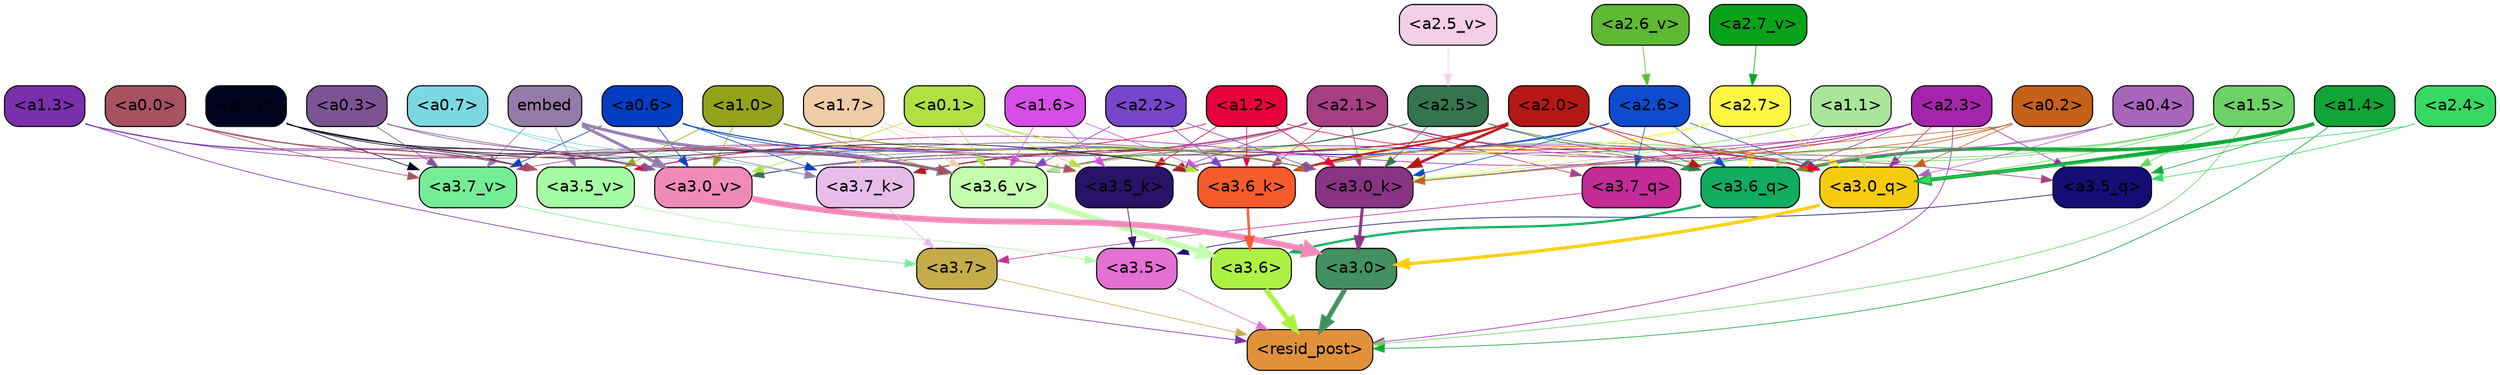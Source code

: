 strict digraph "" {
	graph [bgcolor=transparent,
		layout=dot,
		overlap=false,
		splines=true
	];
	"<a3.7>"	[color=black,
		fillcolor="#c4ac48",
		fontname=Helvetica,
		shape=box,
		style="filled, rounded"];
	"<resid_post>"	[color=black,
		fillcolor="#e1913a",
		fontname=Helvetica,
		shape=box,
		style="filled, rounded"];
	"<a3.7>" -> "<resid_post>"	[color="#c4ac48",
		penwidth=0.6239100098609924];
	"<a3.6>"	[color=black,
		fillcolor="#aef145",
		fontname=Helvetica,
		shape=box,
		style="filled, rounded"];
	"<a3.6>" -> "<resid_post>"	[color="#aef145",
		penwidth=4.569062113761902];
	"<a3.5>"	[color=black,
		fillcolor="#e370d2",
		fontname=Helvetica,
		shape=box,
		style="filled, rounded"];
	"<a3.5>" -> "<resid_post>"	[color="#e370d2",
		penwidth=0.6];
	"<a3.0>"	[color=black,
		fillcolor="#439060",
		fontname=Helvetica,
		shape=box,
		style="filled, rounded"];
	"<a3.0>" -> "<resid_post>"	[color="#439060",
		penwidth=4.283544182777405];
	"<a2.3>"	[color=black,
		fillcolor="#a424ab",
		fontname=Helvetica,
		shape=box,
		style="filled, rounded"];
	"<a2.3>" -> "<resid_post>"	[color="#a424ab",
		penwidth=0.6];
	"<a3.7_q>"	[color=black,
		fillcolor="#c42b96",
		fontname=Helvetica,
		shape=box,
		style="filled, rounded"];
	"<a2.3>" -> "<a3.7_q>"	[color="#a424ab",
		penwidth=0.6];
	"<a3.6_q>"	[color=black,
		fillcolor="#10ac60",
		fontname=Helvetica,
		shape=box,
		style="filled, rounded"];
	"<a2.3>" -> "<a3.6_q>"	[color="#a424ab",
		penwidth=0.6];
	"<a3.5_q>"	[color=black,
		fillcolor="#140e74",
		fontname=Helvetica,
		shape=box,
		style="filled, rounded"];
	"<a2.3>" -> "<a3.5_q>"	[color="#a424ab",
		penwidth=0.6];
	"<a3.0_q>"	[color=black,
		fillcolor="#f5cc0d",
		fontname=Helvetica,
		shape=box,
		style="filled, rounded"];
	"<a2.3>" -> "<a3.0_q>"	[color="#a424ab",
		penwidth=0.6];
	"<a3.0_k>"	[color=black,
		fillcolor="#893383",
		fontname=Helvetica,
		shape=box,
		style="filled, rounded"];
	"<a2.3>" -> "<a3.0_k>"	[color="#a424ab",
		penwidth=0.6];
	"<a3.6_v>"	[color=black,
		fillcolor="#c4fdae",
		fontname=Helvetica,
		shape=box,
		style="filled, rounded"];
	"<a2.3>" -> "<a3.6_v>"	[color="#a424ab",
		penwidth=0.6];
	"<a3.5_v>"	[color=black,
		fillcolor="#a5fca2",
		fontname=Helvetica,
		shape=box,
		style="filled, rounded"];
	"<a2.3>" -> "<a3.5_v>"	[color="#a424ab",
		penwidth=0.6];
	"<a3.0_v>"	[color=black,
		fillcolor="#f18ab9",
		fontname=Helvetica,
		shape=box,
		style="filled, rounded"];
	"<a2.3>" -> "<a3.0_v>"	[color="#a424ab",
		penwidth=0.6];
	"<a1.5>"	[color=black,
		fillcolor="#6cd266",
		fontname=Helvetica,
		shape=box,
		style="filled, rounded"];
	"<a1.5>" -> "<resid_post>"	[color="#6cd266",
		penwidth=0.6];
	"<a1.5>" -> "<a3.6_q>"	[color="#6cd266",
		penwidth=0.6];
	"<a1.5>" -> "<a3.5_q>"	[color="#6cd266",
		penwidth=0.6];
	"<a1.5>" -> "<a3.0_q>"	[color="#6cd266",
		penwidth=0.6];
	"<a3.6_k>"	[color=black,
		fillcolor="#f75a2d",
		fontname=Helvetica,
		shape=box,
		style="filled, rounded"];
	"<a1.5>" -> "<a3.6_k>"	[color="#6cd266",
		penwidth=0.6];
	"<a1.5>" -> "<a3.0_k>"	[color="#6cd266",
		penwidth=0.6];
	"<a1.4>"	[color=black,
		fillcolor="#10a536",
		fontname=Helvetica,
		shape=box,
		style="filled, rounded"];
	"<a1.4>" -> "<resid_post>"	[color="#10a536",
		penwidth=0.6];
	"<a1.4>" -> "<a3.7_q>"	[color="#10a536",
		penwidth=0.6];
	"<a1.4>" -> "<a3.6_q>"	[color="#10a536",
		penwidth=2.7536282539367676];
	"<a1.4>" -> "<a3.5_q>"	[color="#10a536",
		penwidth=0.6];
	"<a1.4>" -> "<a3.0_q>"	[color="#10a536",
		penwidth=3.3369133472442627];
	"<a1.3>"	[color=black,
		fillcolor="#7a2fac",
		fontname=Helvetica,
		shape=box,
		style="filled, rounded"];
	"<a1.3>" -> "<resid_post>"	[color="#7a2fac",
		penwidth=0.6];
	"<a1.3>" -> "<a3.6_v>"	[color="#7a2fac",
		penwidth=0.6];
	"<a1.3>" -> "<a3.5_v>"	[color="#7a2fac",
		penwidth=0.6];
	"<a1.3>" -> "<a3.0_v>"	[color="#7a2fac",
		penwidth=0.6];
	"<a3.7_q>" -> "<a3.7>"	[color="#c42b96",
		penwidth=0.6];
	"<a3.6_q>" -> "<a3.6>"	[color="#10ac60",
		penwidth=2.0344843566417694];
	"<a3.5_q>" -> "<a3.5>"	[color="#140e74",
		penwidth=0.6];
	"<a3.0_q>" -> "<a3.0>"	[color="#f5cc0d",
		penwidth=2.863015294075012];
	"<a3.7_k>"	[color=black,
		fillcolor="#e7bce9",
		fontname=Helvetica,
		shape=box,
		style="filled, rounded"];
	"<a3.7_k>" -> "<a3.7>"	[color="#e7bce9",
		penwidth=0.6];
	"<a3.6_k>" -> "<a3.6>"	[color="#f75a2d",
		penwidth=2.1770318150520325];
	"<a3.5_k>"	[color=black,
		fillcolor="#281368",
		fontname=Helvetica,
		shape=box,
		style="filled, rounded"];
	"<a3.5_k>" -> "<a3.5>"	[color="#281368",
		penwidth=0.6];
	"<a3.0_k>" -> "<a3.0>"	[color="#893383",
		penwidth=2.6323853135108948];
	"<a3.7_v>"	[color=black,
		fillcolor="#75ed96",
		fontname=Helvetica,
		shape=box,
		style="filled, rounded"];
	"<a3.7_v>" -> "<a3.7>"	[color="#75ed96",
		penwidth=0.6];
	"<a3.6_v>" -> "<a3.6>"	[color="#c4fdae",
		penwidth=4.972373723983765];
	"<a3.5_v>" -> "<a3.5>"	[color="#a5fca2",
		penwidth=0.6];
	"<a3.0_v>" -> "<a3.0>"	[color="#f18ab9",
		penwidth=5.1638524532318115];
	"<a2.6>"	[color=black,
		fillcolor="#0e4bce",
		fontname=Helvetica,
		shape=box,
		style="filled, rounded"];
	"<a2.6>" -> "<a3.7_q>"	[color="#0e4bce",
		penwidth=0.6];
	"<a2.6>" -> "<a3.6_q>"	[color="#0e4bce",
		penwidth=0.6];
	"<a2.6>" -> "<a3.0_q>"	[color="#0e4bce",
		penwidth=0.6];
	"<a2.6>" -> "<a3.7_k>"	[color="#0e4bce",
		penwidth=0.6];
	"<a2.6>" -> "<a3.6_k>"	[color="#0e4bce",
		penwidth=0.6];
	"<a2.6>" -> "<a3.5_k>"	[color="#0e4bce",
		penwidth=0.6];
	"<a2.6>" -> "<a3.0_k>"	[color="#0e4bce",
		penwidth=0.6];
	"<a2.1>"	[color=black,
		fillcolor="#a63f83",
		fontname=Helvetica,
		shape=box,
		style="filled, rounded"];
	"<a2.1>" -> "<a3.7_q>"	[color="#a63f83",
		penwidth=0.6];
	"<a2.1>" -> "<a3.6_q>"	[color="#a63f83",
		penwidth=0.6];
	"<a2.1>" -> "<a3.5_q>"	[color="#a63f83",
		penwidth=0.6];
	"<a2.1>" -> "<a3.0_q>"	[color="#a63f83",
		penwidth=0.6];
	"<a2.1>" -> "<a3.7_k>"	[color="#a63f83",
		penwidth=0.6];
	"<a2.1>" -> "<a3.6_k>"	[color="#a63f83",
		penwidth=0.6];
	"<a2.1>" -> "<a3.5_k>"	[color="#a63f83",
		penwidth=0.6];
	"<a2.1>" -> "<a3.0_k>"	[color="#a63f83",
		penwidth=0.6];
	"<a2.1>" -> "<a3.7_v>"	[color="#a63f83",
		penwidth=0.6];
	"<a2.1>" -> "<a3.6_v>"	[color="#a63f83",
		penwidth=0.6];
	"<a2.1>" -> "<a3.0_v>"	[color="#a63f83",
		penwidth=0.6];
	"<a2.7>"	[color=black,
		fillcolor="#fdf643",
		fontname=Helvetica,
		shape=box,
		style="filled, rounded"];
	"<a2.7>" -> "<a3.6_q>"	[color="#fdf643",
		penwidth=0.6];
	"<a2.7>" -> "<a3.0_q>"	[color="#fdf643",
		penwidth=0.6];
	"<a2.7>" -> "<a3.6_k>"	[color="#fdf643",
		penwidth=0.6];
	"<a2.7>" -> "<a3.0_k>"	[color="#fdf643",
		penwidth=0.6];
	"<a2.7>" -> "<a3.6_v>"	[color="#fdf643",
		penwidth=0.6];
	"<a2.5>"	[color=black,
		fillcolor="#34744e",
		fontname=Helvetica,
		shape=box,
		style="filled, rounded"];
	"<a2.5>" -> "<a3.6_q>"	[color="#34744e",
		penwidth=0.6];
	"<a2.5>" -> "<a3.0_q>"	[color="#34744e",
		penwidth=0.6];
	"<a2.5>" -> "<a3.0_k>"	[color="#34744e",
		penwidth=0.6];
	"<a2.5>" -> "<a3.6_v>"	[color="#34744e",
		penwidth=0.6];
	"<a2.5>" -> "<a3.0_v>"	[color="#34744e",
		penwidth=0.6];
	"<a2.0>"	[color=black,
		fillcolor="#b51814",
		fontname=Helvetica,
		shape=box,
		style="filled, rounded"];
	"<a2.0>" -> "<a3.6_q>"	[color="#b51814",
		penwidth=0.6];
	"<a2.0>" -> "<a3.0_q>"	[color="#b51814",
		penwidth=0.6];
	"<a2.0>" -> "<a3.7_k>"	[color="#b51814",
		penwidth=0.6];
	"<a2.0>" -> "<a3.6_k>"	[color="#b51814",
		penwidth=1.7047871947288513];
	"<a2.0>" -> "<a3.5_k>"	[color="#b51814",
		penwidth=0.6];
	"<a2.0>" -> "<a3.0_k>"	[color="#b51814",
		penwidth=2.239806979894638];
	"<a1.1>"	[color=black,
		fillcolor="#aae59b",
		fontname=Helvetica,
		shape=box,
		style="filled, rounded"];
	"<a1.1>" -> "<a3.6_q>"	[color="#aae59b",
		penwidth=0.6];
	"<a1.1>" -> "<a3.0_q>"	[color="#aae59b",
		penwidth=0.6];
	"<a1.1>" -> "<a3.0_k>"	[color="#aae59b",
		penwidth=0.6];
	"<a1.1>" -> "<a3.6_v>"	[color="#aae59b",
		penwidth=0.6];
	"<a0.4>"	[color=black,
		fillcolor="#a865bc",
		fontname=Helvetica,
		shape=box,
		style="filled, rounded"];
	"<a0.4>" -> "<a3.6_q>"	[color="#a865bc",
		penwidth=0.6];
	"<a0.4>" -> "<a3.0_q>"	[color="#a865bc",
		penwidth=0.6];
	"<a0.4>" -> "<a3.6_k>"	[color="#a865bc",
		penwidth=0.6];
	"<a0.2>"	[color=black,
		fillcolor="#c56119",
		fontname=Helvetica,
		shape=box,
		style="filled, rounded"];
	"<a0.2>" -> "<a3.6_q>"	[color="#c56119",
		penwidth=0.6];
	"<a0.2>" -> "<a3.0_q>"	[color="#c56119",
		penwidth=0.6];
	"<a0.2>" -> "<a3.6_k>"	[color="#c56119",
		penwidth=0.6];
	"<a0.2>" -> "<a3.0_k>"	[color="#c56119",
		penwidth=0.6];
	"<a2.4>"	[color=black,
		fillcolor="#37d962",
		fontname=Helvetica,
		shape=box,
		style="filled, rounded"];
	"<a2.4>" -> "<a3.5_q>"	[color="#37d962",
		penwidth=0.6];
	"<a2.4>" -> "<a3.0_q>"	[color="#37d962",
		penwidth=0.6];
	"<a1.2>"	[color=black,
		fillcolor="#e7003a",
		fontname=Helvetica,
		shape=box,
		style="filled, rounded"];
	"<a1.2>" -> "<a3.0_q>"	[color="#e7003a",
		penwidth=0.6];
	"<a1.2>" -> "<a3.6_k>"	[color="#e7003a",
		penwidth=0.6];
	"<a1.2>" -> "<a3.5_k>"	[color="#e7003a",
		penwidth=0.6];
	"<a1.2>" -> "<a3.0_k>"	[color="#e7003a",
		penwidth=0.6];
	"<a1.2>" -> "<a3.5_v>"	[color="#e7003a",
		penwidth=0.6];
	"<a1.7>"	[color=black,
		fillcolor="#eecca7",
		fontname=Helvetica,
		shape=box,
		style="filled, rounded"];
	"<a1.7>" -> "<a3.7_k>"	[color="#eecca7",
		penwidth=0.6];
	"<a1.7>" -> "<a3.5_k>"	[color="#eecca7",
		penwidth=0.6];
	"<a1.7>" -> "<a3.6_v>"	[color="#eecca7",
		penwidth=0.6];
	"<a0.7>"	[color=black,
		fillcolor="#7bd8e3",
		fontname=Helvetica,
		shape=box,
		style="filled, rounded"];
	"<a0.7>" -> "<a3.7_k>"	[color="#7bd8e3",
		penwidth=0.6];
	"<a0.7>" -> "<a3.0_v>"	[color="#7bd8e3",
		penwidth=0.6];
	"<a0.6>"	[color=black,
		fillcolor="#003ec4",
		fontname=Helvetica,
		shape=box,
		style="filled, rounded"];
	"<a0.6>" -> "<a3.7_k>"	[color="#003ec4",
		penwidth=0.6];
	"<a0.6>" -> "<a3.6_k>"	[color="#003ec4",
		penwidth=0.6];
	"<a0.6>" -> "<a3.0_k>"	[color="#003ec4",
		penwidth=0.6];
	"<a0.6>" -> "<a3.7_v>"	[color="#003ec4",
		penwidth=0.6];
	"<a0.6>" -> "<a3.6_v>"	[color="#003ec4",
		penwidth=0.6];
	"<a0.6>" -> "<a3.0_v>"	[color="#003ec4",
		penwidth=0.6];
	embed	[color=black,
		fillcolor="#957ba9",
		fontname=Helvetica,
		shape=box,
		style="filled, rounded"];
	embed -> "<a3.7_k>"	[color="#957ba9",
		penwidth=0.6];
	embed -> "<a3.6_k>"	[color="#957ba9",
		penwidth=0.6];
	embed -> "<a3.5_k>"	[color="#957ba9",
		penwidth=0.6];
	embed -> "<a3.0_k>"	[color="#957ba9",
		penwidth=0.6];
	embed -> "<a3.7_v>"	[color="#957ba9",
		penwidth=0.6];
	embed -> "<a3.6_v>"	[color="#957ba9",
		penwidth=2.7369276881217957];
	embed -> "<a3.5_v>"	[color="#957ba9",
		penwidth=0.6];
	embed -> "<a3.0_v>"	[color="#957ba9",
		penwidth=2.5778204202651978];
	"<a2.2>"	[color=black,
		fillcolor="#7746ca",
		fontname=Helvetica,
		shape=box,
		style="filled, rounded"];
	"<a2.2>" -> "<a3.6_k>"	[color="#7746ca",
		penwidth=0.6];
	"<a2.2>" -> "<a3.0_k>"	[color="#7746ca",
		penwidth=0.6];
	"<a2.2>" -> "<a3.6_v>"	[color="#7746ca",
		penwidth=0.6];
	"<a1.6>"	[color=black,
		fillcolor="#d64ee7",
		fontname=Helvetica,
		shape=box,
		style="filled, rounded"];
	"<a1.6>" -> "<a3.6_k>"	[color="#d64ee7",
		penwidth=0.6];
	"<a1.6>" -> "<a3.5_k>"	[color="#d64ee7",
		penwidth=0.6];
	"<a1.6>" -> "<a3.6_v>"	[color="#d64ee7",
		penwidth=0.6];
	"<a1.0>"	[color=black,
		fillcolor="#94a21a",
		fontname=Helvetica,
		shape=box,
		style="filled, rounded"];
	"<a1.0>" -> "<a3.6_k>"	[color="#94a21a",
		penwidth=0.6];
	"<a1.0>" -> "<a3.0_k>"	[color="#94a21a",
		penwidth=0.6];
	"<a1.0>" -> "<a3.6_v>"	[color="#94a21a",
		penwidth=0.6];
	"<a1.0>" -> "<a3.5_v>"	[color="#94a21a",
		penwidth=0.6];
	"<a1.0>" -> "<a3.0_v>"	[color="#94a21a",
		penwidth=0.6];
	"<a0.5>"	[color=black,
		fillcolor="#01041e",
		fontname=Helvetica,
		shape=box,
		style="filled, rounded"];
	"<a0.5>" -> "<a3.6_k>"	[color="#01041e",
		penwidth=0.6];
	"<a0.5>" -> "<a3.7_v>"	[color="#01041e",
		penwidth=0.6];
	"<a0.5>" -> "<a3.6_v>"	[color="#01041e",
		penwidth=0.6];
	"<a0.5>" -> "<a3.5_v>"	[color="#01041e",
		penwidth=0.6];
	"<a0.5>" -> "<a3.0_v>"	[color="#01041e",
		penwidth=0.6];
	"<a0.1>"	[color=black,
		fillcolor="#b1e043",
		fontname=Helvetica,
		shape=box,
		style="filled, rounded"];
	"<a0.1>" -> "<a3.6_k>"	[color="#b1e043",
		penwidth=0.6];
	"<a0.1>" -> "<a3.5_k>"	[color="#b1e043",
		penwidth=0.6];
	"<a0.1>" -> "<a3.0_k>"	[color="#b1e043",
		penwidth=0.6];
	"<a0.1>" -> "<a3.6_v>"	[color="#b1e043",
		penwidth=0.6];
	"<a0.1>" -> "<a3.0_v>"	[color="#b1e043",
		penwidth=0.6];
	"<a0.0>"	[color=black,
		fillcolor="#a85261",
		fontname=Helvetica,
		shape=box,
		style="filled, rounded"];
	"<a0.0>" -> "<a3.5_k>"	[color="#a85261",
		penwidth=0.6];
	"<a0.0>" -> "<a3.7_v>"	[color="#a85261",
		penwidth=0.6];
	"<a0.0>" -> "<a3.6_v>"	[color="#a85261",
		penwidth=0.6];
	"<a0.0>" -> "<a3.5_v>"	[color="#a85261",
		penwidth=0.6];
	"<a0.0>" -> "<a3.0_v>"	[color="#a85261",
		penwidth=0.6];
	"<a0.3>"	[color=black,
		fillcolor="#7d5493",
		fontname=Helvetica,
		shape=box,
		style="filled, rounded"];
	"<a0.3>" -> "<a3.0_k>"	[color="#7d5493",
		penwidth=0.6];
	"<a0.3>" -> "<a3.7_v>"	[color="#7d5493",
		penwidth=0.6];
	"<a0.3>" -> "<a3.0_v>"	[color="#7d5493",
		penwidth=0.6];
	"<a2.7_v>"	[color=black,
		fillcolor="#08a31a",
		fontname=Helvetica,
		shape=box,
		style="filled, rounded"];
	"<a2.7_v>" -> "<a2.7>"	[color="#08a31a",
		penwidth=0.6];
	"<a2.6_v>"	[color=black,
		fillcolor="#5eb933",
		fontname=Helvetica,
		shape=box,
		style="filled, rounded"];
	"<a2.6_v>" -> "<a2.6>"	[color="#5eb933",
		penwidth=0.6];
	"<a2.5_v>"	[color=black,
		fillcolor="#f4cfe5",
		fontname=Helvetica,
		shape=box,
		style="filled, rounded"];
	"<a2.5_v>" -> "<a2.5>"	[color="#f4cfe5",
		penwidth=0.6];
}
